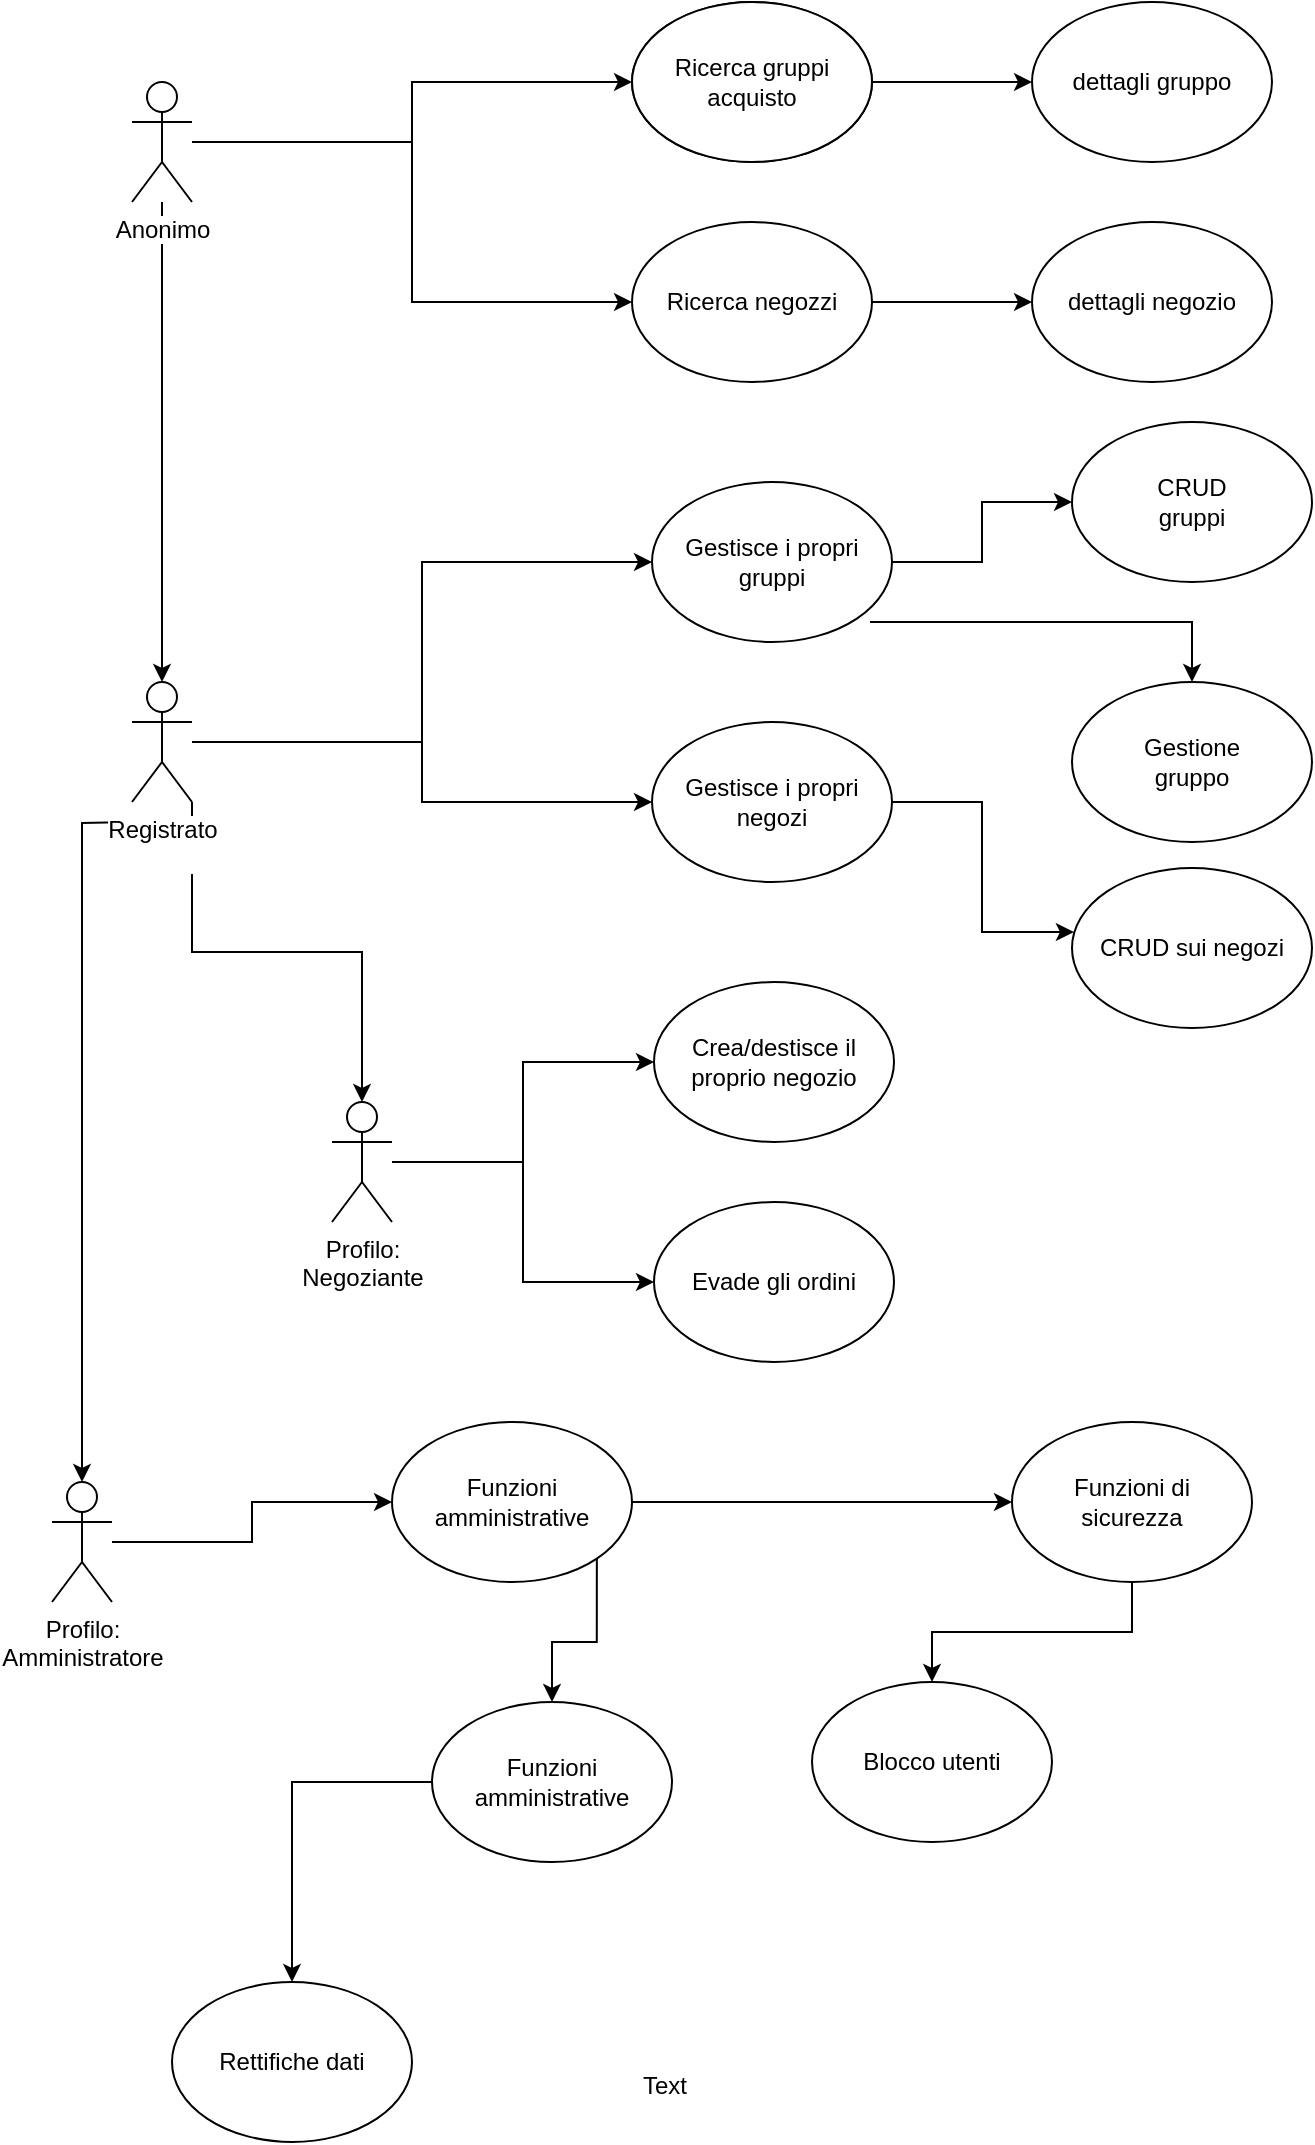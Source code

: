 <mxfile version="13.1.3" type="device"><diagram id="jF3KAu6_K8RcgbA08i7d" name="Page-1"><mxGraphModel dx="1038" dy="511" grid="1" gridSize="10" guides="1" tooltips="1" connect="1" arrows="1" fold="1" page="1" pageScale="1" pageWidth="827" pageHeight="1169" math="0" shadow="0"><root><mxCell id="0"/><mxCell id="1" parent="0"/><mxCell id="eAI00wn13_6gb8595xpv-4" value="" style="edgeStyle=orthogonalEdgeStyle;rounded=0;orthogonalLoop=1;jettySize=auto;html=1;" edge="1" parent="1" source="eAI00wn13_6gb8595xpv-1" target="eAI00wn13_6gb8595xpv-3"><mxGeometry relative="1" as="geometry"/></mxCell><mxCell id="eAI00wn13_6gb8595xpv-11" style="edgeStyle=orthogonalEdgeStyle;rounded=0;orthogonalLoop=1;jettySize=auto;html=1;" edge="1" parent="1" source="eAI00wn13_6gb8595xpv-1" target="eAI00wn13_6gb8595xpv-2"><mxGeometry relative="1" as="geometry"/></mxCell><mxCell id="eAI00wn13_6gb8595xpv-14" style="edgeStyle=orthogonalEdgeStyle;rounded=0;orthogonalLoop=1;jettySize=auto;html=1;entryX=0;entryY=0.5;entryDx=0;entryDy=0;" edge="1" parent="1" source="eAI00wn13_6gb8595xpv-1" target="eAI00wn13_6gb8595xpv-13"><mxGeometry relative="1" as="geometry"/></mxCell><mxCell id="eAI00wn13_6gb8595xpv-1" value="Anonimo" style="shape=umlActor;verticalLabelPosition=bottom;labelBackgroundColor=#ffffff;verticalAlign=top;html=1;outlineConnect=0;" vertex="1" parent="1"><mxGeometry x="180" y="80" width="30" height="60" as="geometry"/></mxCell><mxCell id="eAI00wn13_6gb8595xpv-6" value="" style="edgeStyle=orthogonalEdgeStyle;rounded=0;orthogonalLoop=1;jettySize=auto;html=1;exitX=1;exitY=1;exitDx=0;exitDy=0;exitPerimeter=0;" edge="1" parent="1" source="eAI00wn13_6gb8595xpv-3" target="eAI00wn13_6gb8595xpv-5"><mxGeometry relative="1" as="geometry"/></mxCell><mxCell id="eAI00wn13_6gb8595xpv-8" value="" style="edgeStyle=orthogonalEdgeStyle;rounded=0;orthogonalLoop=1;jettySize=auto;html=1;" edge="1" parent="1" target="eAI00wn13_6gb8595xpv-7"><mxGeometry relative="1" as="geometry"><mxPoint x="180" y="450" as="sourcePoint"/></mxGeometry></mxCell><mxCell id="eAI00wn13_6gb8595xpv-21" style="edgeStyle=orthogonalEdgeStyle;rounded=0;orthogonalLoop=1;jettySize=auto;html=1;entryX=0;entryY=0.5;entryDx=0;entryDy=0;" edge="1" parent="1" source="eAI00wn13_6gb8595xpv-3" target="eAI00wn13_6gb8595xpv-20"><mxGeometry relative="1" as="geometry"/></mxCell><mxCell id="eAI00wn13_6gb8595xpv-35" style="edgeStyle=orthogonalEdgeStyle;rounded=0;orthogonalLoop=1;jettySize=auto;html=1;" edge="1" parent="1" source="eAI00wn13_6gb8595xpv-3" target="eAI00wn13_6gb8595xpv-32"><mxGeometry relative="1" as="geometry"/></mxCell><mxCell id="eAI00wn13_6gb8595xpv-3" value="&lt;div&gt;Registrato&lt;/div&gt;&lt;div&gt;&lt;br&gt;&lt;/div&gt;" style="shape=umlActor;verticalLabelPosition=bottom;labelBackgroundColor=#ffffff;verticalAlign=top;html=1;outlineConnect=0;" vertex="1" parent="1"><mxGeometry x="180" y="380" width="30" height="60" as="geometry"/></mxCell><mxCell id="eAI00wn13_6gb8595xpv-40" style="edgeStyle=orthogonalEdgeStyle;rounded=0;orthogonalLoop=1;jettySize=auto;html=1;" edge="1" parent="1" source="eAI00wn13_6gb8595xpv-7" target="eAI00wn13_6gb8595xpv-39"><mxGeometry relative="1" as="geometry"/></mxCell><mxCell id="eAI00wn13_6gb8595xpv-7" value="&lt;div&gt;Profilo: &lt;br&gt;&lt;/div&gt;&lt;div&gt;Amministratore&lt;/div&gt;&lt;div&gt;&lt;br&gt;&lt;/div&gt;" style="shape=umlActor;verticalLabelPosition=bottom;labelBackgroundColor=#ffffff;verticalAlign=top;html=1;outlineConnect=0;" vertex="1" parent="1"><mxGeometry x="140" y="780" width="30" height="60" as="geometry"/></mxCell><mxCell id="eAI00wn13_6gb8595xpv-30" value="" style="edgeStyle=orthogonalEdgeStyle;rounded=0;orthogonalLoop=1;jettySize=auto;html=1;entryX=0;entryY=0.5;entryDx=0;entryDy=0;" edge="1" parent="1" source="eAI00wn13_6gb8595xpv-5" target="eAI00wn13_6gb8595xpv-31"><mxGeometry relative="1" as="geometry"><mxPoint x="410" y="540" as="targetPoint"/></mxGeometry></mxCell><mxCell id="eAI00wn13_6gb8595xpv-37" style="edgeStyle=orthogonalEdgeStyle;rounded=0;orthogonalLoop=1;jettySize=auto;html=1;" edge="1" parent="1" source="eAI00wn13_6gb8595xpv-5" target="eAI00wn13_6gb8595xpv-38"><mxGeometry relative="1" as="geometry"><mxPoint x="370" y="690" as="targetPoint"/></mxGeometry></mxCell><mxCell id="eAI00wn13_6gb8595xpv-5" value="&lt;div&gt;Profilo: &lt;br&gt;&lt;/div&gt;&lt;div&gt;Negoziante&lt;/div&gt;" style="shape=umlActor;verticalLabelPosition=bottom;labelBackgroundColor=#ffffff;verticalAlign=top;html=1;outlineConnect=0;" vertex="1" parent="1"><mxGeometry x="280" y="590" width="30" height="60" as="geometry"/></mxCell><mxCell id="eAI00wn13_6gb8595xpv-2" value="Ricerca gruppi acquisto" style="ellipse;whiteSpace=wrap;html=1;" vertex="1" parent="1"><mxGeometry x="430" y="40" width="120" height="80" as="geometry"/></mxCell><mxCell id="eAI00wn13_6gb8595xpv-16" value="" style="edgeStyle=orthogonalEdgeStyle;rounded=0;orthogonalLoop=1;jettySize=auto;html=1;" edge="1" parent="1" source="eAI00wn13_6gb8595xpv-12" target="eAI00wn13_6gb8595xpv-15"><mxGeometry relative="1" as="geometry"/></mxCell><mxCell id="eAI00wn13_6gb8595xpv-12" value="Ricerca gruppi acquisto" style="ellipse;whiteSpace=wrap;html=1;" vertex="1" parent="1"><mxGeometry x="430" y="40" width="120" height="80" as="geometry"/></mxCell><mxCell id="eAI00wn13_6gb8595xpv-15" value="dettagli gruppo" style="ellipse;whiteSpace=wrap;html=1;" vertex="1" parent="1"><mxGeometry x="630" y="40" width="120" height="80" as="geometry"/></mxCell><mxCell id="eAI00wn13_6gb8595xpv-18" value="" style="edgeStyle=orthogonalEdgeStyle;rounded=0;orthogonalLoop=1;jettySize=auto;html=1;" edge="1" parent="1" source="eAI00wn13_6gb8595xpv-13" target="eAI00wn13_6gb8595xpv-17"><mxGeometry relative="1" as="geometry"/></mxCell><mxCell id="eAI00wn13_6gb8595xpv-13" value="Ricerca negozzi" style="ellipse;whiteSpace=wrap;html=1;" vertex="1" parent="1"><mxGeometry x="430" y="150" width="120" height="80" as="geometry"/></mxCell><mxCell id="eAI00wn13_6gb8595xpv-17" value="dettagli negozio" style="ellipse;whiteSpace=wrap;html=1;" vertex="1" parent="1"><mxGeometry x="630" y="150" width="120" height="80" as="geometry"/></mxCell><mxCell id="eAI00wn13_6gb8595xpv-23" value="" style="edgeStyle=orthogonalEdgeStyle;rounded=0;orthogonalLoop=1;jettySize=auto;html=1;" edge="1" parent="1" source="eAI00wn13_6gb8595xpv-20" target="eAI00wn13_6gb8595xpv-22"><mxGeometry relative="1" as="geometry"/></mxCell><mxCell id="eAI00wn13_6gb8595xpv-26" value="" style="edgeStyle=orthogonalEdgeStyle;rounded=0;orthogonalLoop=1;jettySize=auto;html=1;exitX=0.908;exitY=0.875;exitDx=0;exitDy=0;exitPerimeter=0;" edge="1" parent="1" source="eAI00wn13_6gb8595xpv-20" target="eAI00wn13_6gb8595xpv-25"><mxGeometry relative="1" as="geometry"/></mxCell><mxCell id="eAI00wn13_6gb8595xpv-20" value="Gestisce i propri gruppi" style="ellipse;whiteSpace=wrap;html=1;" vertex="1" parent="1"><mxGeometry x="440" y="280" width="120" height="80" as="geometry"/></mxCell><mxCell id="eAI00wn13_6gb8595xpv-25" value="Gestione &lt;br&gt;gruppo" style="ellipse;whiteSpace=wrap;html=1;" vertex="1" parent="1"><mxGeometry x="650" y="380" width="120" height="80" as="geometry"/></mxCell><mxCell id="eAI00wn13_6gb8595xpv-22" value="&lt;div&gt;CRUD &lt;br&gt;&lt;/div&gt;&lt;div&gt;gruppi&lt;/div&gt;" style="ellipse;whiteSpace=wrap;html=1;" vertex="1" parent="1"><mxGeometry x="650" y="250" width="120" height="80" as="geometry"/></mxCell><mxCell id="eAI00wn13_6gb8595xpv-31" value="Crea/destisce il &lt;br&gt;proprio negozio" style="ellipse;whiteSpace=wrap;html=1;" vertex="1" parent="1"><mxGeometry x="441" y="530" width="120" height="80" as="geometry"/></mxCell><mxCell id="eAI00wn13_6gb8595xpv-36" style="edgeStyle=orthogonalEdgeStyle;rounded=0;orthogonalLoop=1;jettySize=auto;html=1;entryX=0.008;entryY=0.4;entryDx=0;entryDy=0;entryPerimeter=0;" edge="1" parent="1" source="eAI00wn13_6gb8595xpv-32" target="eAI00wn13_6gb8595xpv-34"><mxGeometry relative="1" as="geometry"/></mxCell><mxCell id="eAI00wn13_6gb8595xpv-32" value="Gestisce i propri negozi" style="ellipse;whiteSpace=wrap;html=1;" vertex="1" parent="1"><mxGeometry x="440" y="400" width="120" height="80" as="geometry"/></mxCell><mxCell id="eAI00wn13_6gb8595xpv-34" value="CRUD sui negozi" style="ellipse;whiteSpace=wrap;html=1;" vertex="1" parent="1"><mxGeometry x="650" y="473" width="120" height="80" as="geometry"/></mxCell><mxCell id="eAI00wn13_6gb8595xpv-38" value="Evade gli ordini" style="ellipse;whiteSpace=wrap;html=1;" vertex="1" parent="1"><mxGeometry x="441" y="640" width="120" height="80" as="geometry"/></mxCell><mxCell id="eAI00wn13_6gb8595xpv-43" value="" style="edgeStyle=orthogonalEdgeStyle;rounded=0;orthogonalLoop=1;jettySize=auto;html=1;" edge="1" parent="1" source="eAI00wn13_6gb8595xpv-39" target="eAI00wn13_6gb8595xpv-42"><mxGeometry relative="1" as="geometry"/></mxCell><mxCell id="eAI00wn13_6gb8595xpv-45" value="" style="edgeStyle=orthogonalEdgeStyle;rounded=0;orthogonalLoop=1;jettySize=auto;html=1;exitX=1;exitY=1;exitDx=0;exitDy=0;" edge="1" parent="1" source="eAI00wn13_6gb8595xpv-39" target="eAI00wn13_6gb8595xpv-44"><mxGeometry relative="1" as="geometry"/></mxCell><mxCell id="eAI00wn13_6gb8595xpv-39" value="Funzioni amministrative" style="ellipse;whiteSpace=wrap;html=1;" vertex="1" parent="1"><mxGeometry x="310" y="750" width="120" height="80" as="geometry"/></mxCell><mxCell id="eAI00wn13_6gb8595xpv-47" value="" style="edgeStyle=orthogonalEdgeStyle;rounded=0;orthogonalLoop=1;jettySize=auto;html=1;" edge="1" parent="1" source="eAI00wn13_6gb8595xpv-44" target="eAI00wn13_6gb8595xpv-46"><mxGeometry relative="1" as="geometry"/></mxCell><mxCell id="eAI00wn13_6gb8595xpv-44" value="Funzioni amministrative" style="ellipse;whiteSpace=wrap;html=1;" vertex="1" parent="1"><mxGeometry x="330" y="890" width="120" height="80" as="geometry"/></mxCell><mxCell id="eAI00wn13_6gb8595xpv-46" value="Rettifiche dati" style="ellipse;whiteSpace=wrap;html=1;" vertex="1" parent="1"><mxGeometry x="200" y="1030" width="120" height="80" as="geometry"/></mxCell><mxCell id="eAI00wn13_6gb8595xpv-50" value="" style="edgeStyle=orthogonalEdgeStyle;rounded=0;orthogonalLoop=1;jettySize=auto;html=1;" edge="1" parent="1" source="eAI00wn13_6gb8595xpv-42" target="eAI00wn13_6gb8595xpv-49"><mxGeometry relative="1" as="geometry"/></mxCell><mxCell id="eAI00wn13_6gb8595xpv-42" value="Funzioni di &lt;br&gt;sicurezza" style="ellipse;whiteSpace=wrap;html=1;" vertex="1" parent="1"><mxGeometry x="620" y="750" width="120" height="80" as="geometry"/></mxCell><mxCell id="eAI00wn13_6gb8595xpv-49" value="Blocco utenti " style="ellipse;whiteSpace=wrap;html=1;" vertex="1" parent="1"><mxGeometry x="520" y="880" width="120" height="80" as="geometry"/></mxCell><mxCell id="eAI00wn13_6gb8595xpv-48" value="Text" style="text;html=1;align=center;verticalAlign=middle;resizable=0;points=[];autosize=1;" vertex="1" parent="1"><mxGeometry x="426" y="1072" width="40" height="20" as="geometry"/></mxCell></root></mxGraphModel></diagram></mxfile>